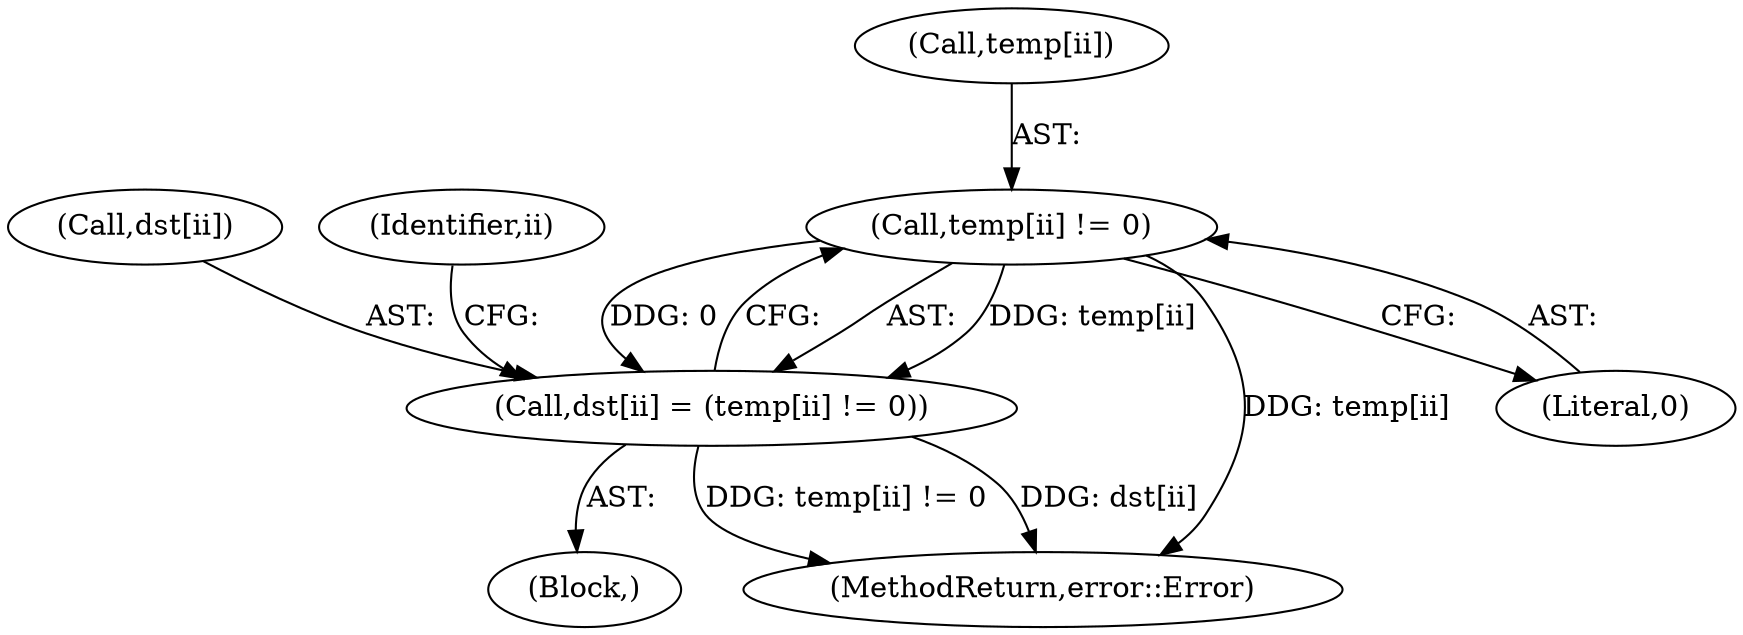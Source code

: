 digraph "0_Chrome_181c7400b2bf50ba02ac77149749fb419b4d4797_0@array" {
"1000203" [label="(Call,temp[ii] != 0)"];
"1000199" [label="(Call,dst[ii] = (temp[ii] != 0))"];
"1000200" [label="(Call,dst[ii])"];
"1000203" [label="(Call,temp[ii] != 0)"];
"1000216" [label="(MethodReturn,error::Error)"];
"1000207" [label="(Literal,0)"];
"1000204" [label="(Call,temp[ii])"];
"1000197" [label="(Identifier,ii)"];
"1000199" [label="(Call,dst[ii] = (temp[ii] != 0))"];
"1000198" [label="(Block,)"];
"1000203" -> "1000199"  [label="AST: "];
"1000203" -> "1000207"  [label="CFG: "];
"1000204" -> "1000203"  [label="AST: "];
"1000207" -> "1000203"  [label="AST: "];
"1000199" -> "1000203"  [label="CFG: "];
"1000203" -> "1000216"  [label="DDG: temp[ii]"];
"1000203" -> "1000199"  [label="DDG: temp[ii]"];
"1000203" -> "1000199"  [label="DDG: 0"];
"1000199" -> "1000198"  [label="AST: "];
"1000200" -> "1000199"  [label="AST: "];
"1000197" -> "1000199"  [label="CFG: "];
"1000199" -> "1000216"  [label="DDG: dst[ii]"];
"1000199" -> "1000216"  [label="DDG: temp[ii] != 0"];
}
